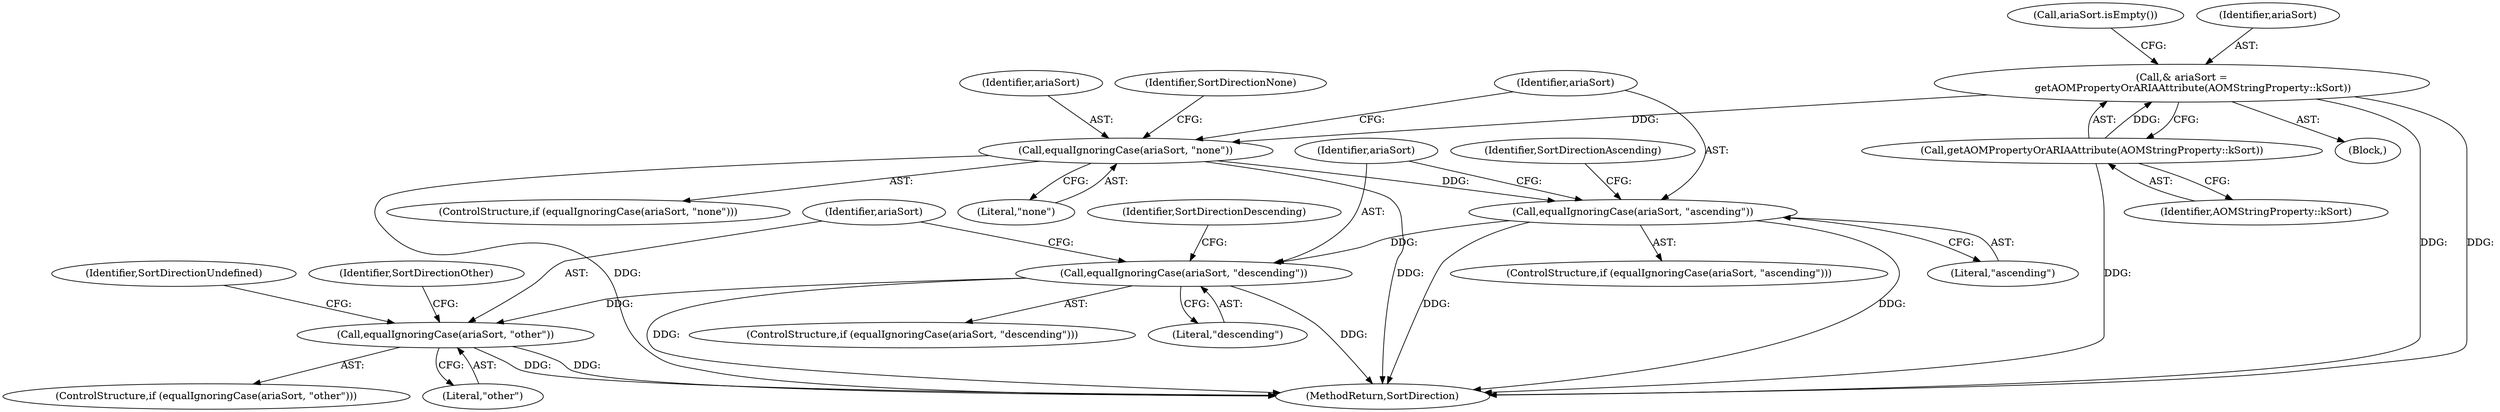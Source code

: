 digraph "1_Chrome_d27468a832d5316884bd02f459cbf493697fd7e1_29@del" {
"1000128" [label="(Call,equalIgnoringCase(ariaSort, \"ascending\"))"];
"1000122" [label="(Call,equalIgnoringCase(ariaSort, \"none\"))"];
"1000113" [label="(Call,& ariaSort =\n       getAOMPropertyOrARIAAttribute(AOMStringProperty::kSort))"];
"1000115" [label="(Call,getAOMPropertyOrARIAAttribute(AOMStringProperty::kSort))"];
"1000134" [label="(Call,equalIgnoringCase(ariaSort, \"descending\"))"];
"1000140" [label="(Call,equalIgnoringCase(ariaSort, \"other\"))"];
"1000127" [label="(ControlStructure,if (equalIgnoringCase(ariaSort, \"ascending\")))"];
"1000126" [label="(Identifier,SortDirectionNone)"];
"1000113" [label="(Call,& ariaSort =\n       getAOMPropertyOrARIAAttribute(AOMStringProperty::kSort))"];
"1000139" [label="(ControlStructure,if (equalIgnoringCase(ariaSort, \"other\")))"];
"1000124" [label="(Literal,\"none\")"];
"1000129" [label="(Identifier,ariaSort)"];
"1000136" [label="(Literal,\"descending\")"];
"1000135" [label="(Identifier,ariaSort)"];
"1000133" [label="(ControlStructure,if (equalIgnoringCase(ariaSort, \"descending\")))"];
"1000116" [label="(Identifier,AOMStringProperty::kSort)"];
"1000115" [label="(Call,getAOMPropertyOrARIAAttribute(AOMStringProperty::kSort))"];
"1000142" [label="(Literal,\"other\")"];
"1000132" [label="(Identifier,SortDirectionAscending)"];
"1000134" [label="(Call,equalIgnoringCase(ariaSort, \"descending\"))"];
"1000140" [label="(Call,equalIgnoringCase(ariaSort, \"other\"))"];
"1000122" [label="(Call,equalIgnoringCase(ariaSort, \"none\"))"];
"1000138" [label="(Identifier,SortDirectionDescending)"];
"1000121" [label="(ControlStructure,if (equalIgnoringCase(ariaSort, \"none\")))"];
"1000141" [label="(Identifier,ariaSort)"];
"1000146" [label="(Identifier,SortDirectionUndefined)"];
"1000101" [label="(Block,)"];
"1000118" [label="(Call,ariaSort.isEmpty())"];
"1000147" [label="(MethodReturn,SortDirection)"];
"1000114" [label="(Identifier,ariaSort)"];
"1000123" [label="(Identifier,ariaSort)"];
"1000128" [label="(Call,equalIgnoringCase(ariaSort, \"ascending\"))"];
"1000130" [label="(Literal,\"ascending\")"];
"1000144" [label="(Identifier,SortDirectionOther)"];
"1000128" -> "1000127"  [label="AST: "];
"1000128" -> "1000130"  [label="CFG: "];
"1000129" -> "1000128"  [label="AST: "];
"1000130" -> "1000128"  [label="AST: "];
"1000132" -> "1000128"  [label="CFG: "];
"1000135" -> "1000128"  [label="CFG: "];
"1000128" -> "1000147"  [label="DDG: "];
"1000128" -> "1000147"  [label="DDG: "];
"1000122" -> "1000128"  [label="DDG: "];
"1000128" -> "1000134"  [label="DDG: "];
"1000122" -> "1000121"  [label="AST: "];
"1000122" -> "1000124"  [label="CFG: "];
"1000123" -> "1000122"  [label="AST: "];
"1000124" -> "1000122"  [label="AST: "];
"1000126" -> "1000122"  [label="CFG: "];
"1000129" -> "1000122"  [label="CFG: "];
"1000122" -> "1000147"  [label="DDG: "];
"1000122" -> "1000147"  [label="DDG: "];
"1000113" -> "1000122"  [label="DDG: "];
"1000113" -> "1000101"  [label="AST: "];
"1000113" -> "1000115"  [label="CFG: "];
"1000114" -> "1000113"  [label="AST: "];
"1000115" -> "1000113"  [label="AST: "];
"1000118" -> "1000113"  [label="CFG: "];
"1000113" -> "1000147"  [label="DDG: "];
"1000113" -> "1000147"  [label="DDG: "];
"1000115" -> "1000113"  [label="DDG: "];
"1000115" -> "1000116"  [label="CFG: "];
"1000116" -> "1000115"  [label="AST: "];
"1000115" -> "1000147"  [label="DDG: "];
"1000134" -> "1000133"  [label="AST: "];
"1000134" -> "1000136"  [label="CFG: "];
"1000135" -> "1000134"  [label="AST: "];
"1000136" -> "1000134"  [label="AST: "];
"1000138" -> "1000134"  [label="CFG: "];
"1000141" -> "1000134"  [label="CFG: "];
"1000134" -> "1000147"  [label="DDG: "];
"1000134" -> "1000147"  [label="DDG: "];
"1000134" -> "1000140"  [label="DDG: "];
"1000140" -> "1000139"  [label="AST: "];
"1000140" -> "1000142"  [label="CFG: "];
"1000141" -> "1000140"  [label="AST: "];
"1000142" -> "1000140"  [label="AST: "];
"1000144" -> "1000140"  [label="CFG: "];
"1000146" -> "1000140"  [label="CFG: "];
"1000140" -> "1000147"  [label="DDG: "];
"1000140" -> "1000147"  [label="DDG: "];
}
